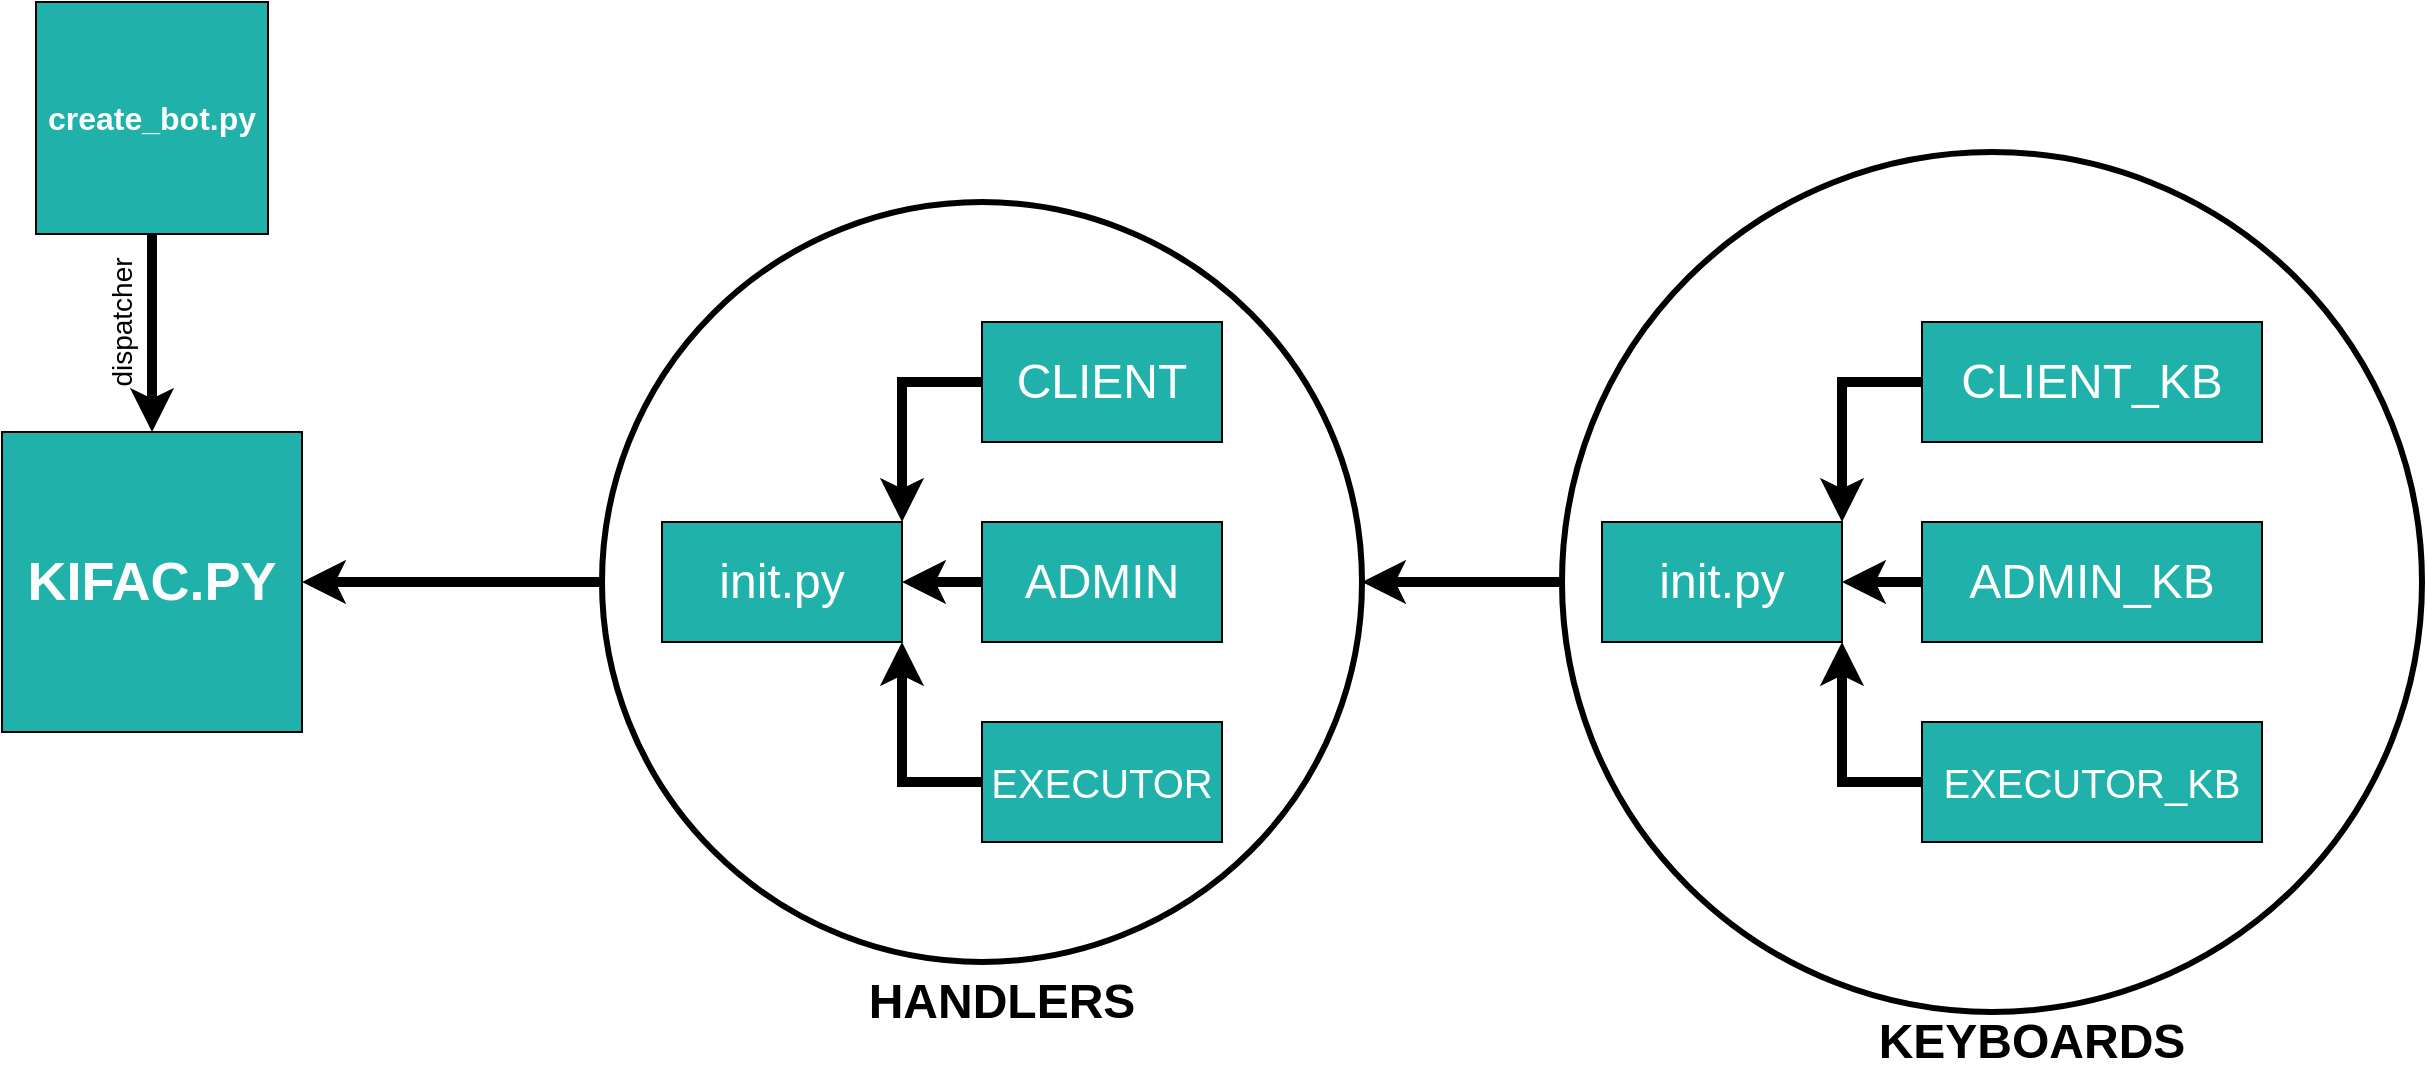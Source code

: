 <mxfile version="13.9.9" type="device"><diagram id="6RGuwwvK9v4bInk9Rb8F" name="Страница 1"><mxGraphModel dx="1221" dy="1883" grid="1" gridSize="10" guides="1" tooltips="1" connect="1" arrows="1" fold="1" page="1" pageScale="1" pageWidth="827" pageHeight="1169" math="0" shadow="0"><root><mxCell id="0"/><mxCell id="1" parent="0"/><mxCell id="la7p5Z0EMygecY_snCNM-1" value="&lt;b&gt;&lt;font style=&quot;font-size: 27px&quot; color=&quot;#fcfcfc&quot;&gt;KIFAC.PY&lt;/font&gt;&lt;/b&gt;" style="whiteSpace=wrap;html=1;aspect=fixed;fillColor=#20b2aa;" vertex="1" parent="1"><mxGeometry x="350" y="115" width="150" height="150" as="geometry"/></mxCell><mxCell id="la7p5Z0EMygecY_snCNM-2" value="&lt;b&gt;&lt;font style=&quot;font-size: 16px&quot; color=&quot;#fcfcfc&quot;&gt;create_bot.py&lt;/font&gt;&lt;/b&gt;" style="whiteSpace=wrap;html=1;aspect=fixed;fillColor=#20b2aa;" vertex="1" parent="1"><mxGeometry x="367" y="-100" width="116" height="116" as="geometry"/></mxCell><mxCell id="la7p5Z0EMygecY_snCNM-3" value="" style="endArrow=classic;html=1;exitX=0.5;exitY=1;exitDx=0;exitDy=0;entryX=0.5;entryY=0;entryDx=0;entryDy=0;strokeWidth=5;" edge="1" parent="1" source="la7p5Z0EMygecY_snCNM-2" target="la7p5Z0EMygecY_snCNM-1"><mxGeometry width="50" height="50" relative="1" as="geometry"><mxPoint x="411" y="160" as="sourcePoint"/><mxPoint x="461" y="110" as="targetPoint"/></mxGeometry></mxCell><mxCell id="la7p5Z0EMygecY_snCNM-4" value="&lt;font style=&quot;font-size: 14px&quot;&gt;dispatcher&lt;/font&gt;" style="text;html=1;strokeColor=none;fillColor=none;align=center;verticalAlign=middle;whiteSpace=wrap;rounded=0;rotation=-90;" vertex="1" parent="1"><mxGeometry x="390" y="50" width="40" height="20" as="geometry"/></mxCell><mxCell id="la7p5Z0EMygecY_snCNM-7" value="&lt;font color=&quot;#ffffff&quot; style=&quot;font-size: 24px&quot;&gt;init.py&lt;/font&gt;" style="rounded=0;whiteSpace=wrap;html=1;fillColor=#20b2aa;" vertex="1" parent="1"><mxGeometry x="680" y="160" width="120" height="60" as="geometry"/></mxCell><mxCell id="la7p5Z0EMygecY_snCNM-13" style="edgeStyle=orthogonalEdgeStyle;rounded=0;orthogonalLoop=1;jettySize=auto;html=1;exitX=0;exitY=0.5;exitDx=0;exitDy=0;entryX=1;entryY=0;entryDx=0;entryDy=0;strokeWidth=5;" edge="1" parent="1" source="la7p5Z0EMygecY_snCNM-9" target="la7p5Z0EMygecY_snCNM-7"><mxGeometry relative="1" as="geometry"/></mxCell><mxCell id="la7p5Z0EMygecY_snCNM-9" value="&lt;font style=&quot;font-size: 24px&quot; color=&quot;#ffffff&quot;&gt;CLIENT&lt;/font&gt;" style="rounded=0;whiteSpace=wrap;html=1;fillColor=#20b2aa;" vertex="1" parent="1"><mxGeometry x="840" y="60" width="120" height="60" as="geometry"/></mxCell><mxCell id="la7p5Z0EMygecY_snCNM-12" style="edgeStyle=orthogonalEdgeStyle;rounded=0;orthogonalLoop=1;jettySize=auto;html=1;exitX=0;exitY=0.5;exitDx=0;exitDy=0;entryX=1;entryY=0.5;entryDx=0;entryDy=0;strokeWidth=5;" edge="1" parent="1" source="la7p5Z0EMygecY_snCNM-10" target="la7p5Z0EMygecY_snCNM-7"><mxGeometry relative="1" as="geometry"/></mxCell><mxCell id="la7p5Z0EMygecY_snCNM-10" value="&lt;font color=&quot;#fcfcfc&quot; style=&quot;font-size: 24px&quot;&gt;ADMIN&lt;/font&gt;" style="rounded=0;whiteSpace=wrap;html=1;fillColor=#20b2aa;" vertex="1" parent="1"><mxGeometry x="840" y="160" width="120" height="60" as="geometry"/></mxCell><mxCell id="la7p5Z0EMygecY_snCNM-14" style="edgeStyle=orthogonalEdgeStyle;rounded=0;orthogonalLoop=1;jettySize=auto;html=1;exitX=0;exitY=0.5;exitDx=0;exitDy=0;entryX=1;entryY=1;entryDx=0;entryDy=0;strokeWidth=5;" edge="1" parent="1" source="la7p5Z0EMygecY_snCNM-11" target="la7p5Z0EMygecY_snCNM-7"><mxGeometry relative="1" as="geometry"/></mxCell><mxCell id="la7p5Z0EMygecY_snCNM-11" value="&lt;font color=&quot;#ffffff&quot; style=&quot;font-size: 20px&quot;&gt;EXECUTOR&lt;/font&gt;" style="rounded=0;whiteSpace=wrap;html=1;fillColor=#20b2aa;" vertex="1" parent="1"><mxGeometry x="840" y="260" width="120" height="60" as="geometry"/></mxCell><mxCell id="la7p5Z0EMygecY_snCNM-26" style="edgeStyle=orthogonalEdgeStyle;rounded=0;orthogonalLoop=1;jettySize=auto;html=1;exitX=0;exitY=0.5;exitDx=0;exitDy=0;entryX=1;entryY=0.5;entryDx=0;entryDy=0;strokeWidth=5;" edge="1" parent="1" source="la7p5Z0EMygecY_snCNM-15" target="la7p5Z0EMygecY_snCNM-1"><mxGeometry relative="1" as="geometry"><Array as="points"><mxPoint x="510" y="190"/></Array></mxGeometry></mxCell><mxCell id="la7p5Z0EMygecY_snCNM-15" value="" style="ellipse;whiteSpace=wrap;html=1;aspect=fixed;fillColor=none;strokeWidth=3;" vertex="1" parent="1"><mxGeometry x="650" width="380" height="380" as="geometry"/></mxCell><mxCell id="la7p5Z0EMygecY_snCNM-16" value="&lt;b&gt;&lt;font style=&quot;font-size: 24px&quot;&gt;HANDLERS&lt;/font&gt;&lt;/b&gt;" style="text;html=1;strokeColor=none;fillColor=none;align=center;verticalAlign=middle;whiteSpace=wrap;rounded=0;rotation=0;" vertex="1" parent="1"><mxGeometry x="780" y="390" width="140" height="20" as="geometry"/></mxCell><mxCell id="la7p5Z0EMygecY_snCNM-17" value="&lt;font color=&quot;#ffffff&quot; style=&quot;font-size: 24px&quot;&gt;init.py&lt;/font&gt;" style="rounded=0;whiteSpace=wrap;html=1;fillColor=#20b2aa;" vertex="1" parent="1"><mxGeometry x="1150" y="160" width="120" height="60" as="geometry"/></mxCell><mxCell id="la7p5Z0EMygecY_snCNM-18" style="edgeStyle=orthogonalEdgeStyle;rounded=0;orthogonalLoop=1;jettySize=auto;html=1;exitX=0;exitY=0.5;exitDx=0;exitDy=0;entryX=1;entryY=0;entryDx=0;entryDy=0;strokeWidth=5;" edge="1" parent="1" source="la7p5Z0EMygecY_snCNM-19" target="la7p5Z0EMygecY_snCNM-17"><mxGeometry relative="1" as="geometry"/></mxCell><mxCell id="la7p5Z0EMygecY_snCNM-19" value="&lt;font style=&quot;font-size: 24px&quot; color=&quot;#ffffff&quot;&gt;CLIENT_KB&lt;br&gt;&lt;/font&gt;" style="rounded=0;whiteSpace=wrap;html=1;fillColor=#20b2aa;" vertex="1" parent="1"><mxGeometry x="1310" y="60" width="170" height="60" as="geometry"/></mxCell><mxCell id="la7p5Z0EMygecY_snCNM-20" style="edgeStyle=orthogonalEdgeStyle;rounded=0;orthogonalLoop=1;jettySize=auto;html=1;exitX=0;exitY=0.5;exitDx=0;exitDy=0;entryX=1;entryY=0.5;entryDx=0;entryDy=0;strokeWidth=5;" edge="1" parent="1" source="la7p5Z0EMygecY_snCNM-21" target="la7p5Z0EMygecY_snCNM-17"><mxGeometry relative="1" as="geometry"/></mxCell><mxCell id="la7p5Z0EMygecY_snCNM-21" value="&lt;font color=&quot;#fcfcfc&quot; style=&quot;font-size: 24px&quot;&gt;ADMIN_KB&lt;/font&gt;" style="rounded=0;whiteSpace=wrap;html=1;fillColor=#20b2aa;" vertex="1" parent="1"><mxGeometry x="1310" y="160" width="170" height="60" as="geometry"/></mxCell><mxCell id="la7p5Z0EMygecY_snCNM-22" style="edgeStyle=orthogonalEdgeStyle;rounded=0;orthogonalLoop=1;jettySize=auto;html=1;exitX=0;exitY=0.5;exitDx=0;exitDy=0;entryX=1;entryY=1;entryDx=0;entryDy=0;strokeWidth=5;" edge="1" parent="1" source="la7p5Z0EMygecY_snCNM-23" target="la7p5Z0EMygecY_snCNM-17"><mxGeometry relative="1" as="geometry"/></mxCell><mxCell id="la7p5Z0EMygecY_snCNM-23" value="&lt;font color=&quot;#ffffff&quot; style=&quot;font-size: 20px&quot;&gt;EXECUTOR_KB&lt;/font&gt;" style="rounded=0;whiteSpace=wrap;html=1;fillColor=#20b2aa;" vertex="1" parent="1"><mxGeometry x="1310" y="260" width="170" height="60" as="geometry"/></mxCell><mxCell id="la7p5Z0EMygecY_snCNM-28" style="edgeStyle=orthogonalEdgeStyle;rounded=0;orthogonalLoop=1;jettySize=auto;html=1;exitX=0;exitY=0.5;exitDx=0;exitDy=0;entryX=1;entryY=0.5;entryDx=0;entryDy=0;strokeWidth=5;" edge="1" parent="1" source="la7p5Z0EMygecY_snCNM-24" target="la7p5Z0EMygecY_snCNM-15"><mxGeometry relative="1" as="geometry"/></mxCell><mxCell id="la7p5Z0EMygecY_snCNM-24" value="" style="ellipse;whiteSpace=wrap;html=1;aspect=fixed;fillColor=none;strokeWidth=3;" vertex="1" parent="1"><mxGeometry x="1130" y="-25" width="430" height="430" as="geometry"/></mxCell><mxCell id="la7p5Z0EMygecY_snCNM-25" value="&lt;b&gt;&lt;font style=&quot;font-size: 24px&quot;&gt;KEYBOARDS&lt;br&gt;&lt;/font&gt;&lt;/b&gt;" style="text;html=1;strokeColor=none;fillColor=none;align=center;verticalAlign=middle;whiteSpace=wrap;rounded=0;rotation=0;" vertex="1" parent="1"><mxGeometry x="1280" y="410" width="170" height="20" as="geometry"/></mxCell></root></mxGraphModel></diagram></mxfile>